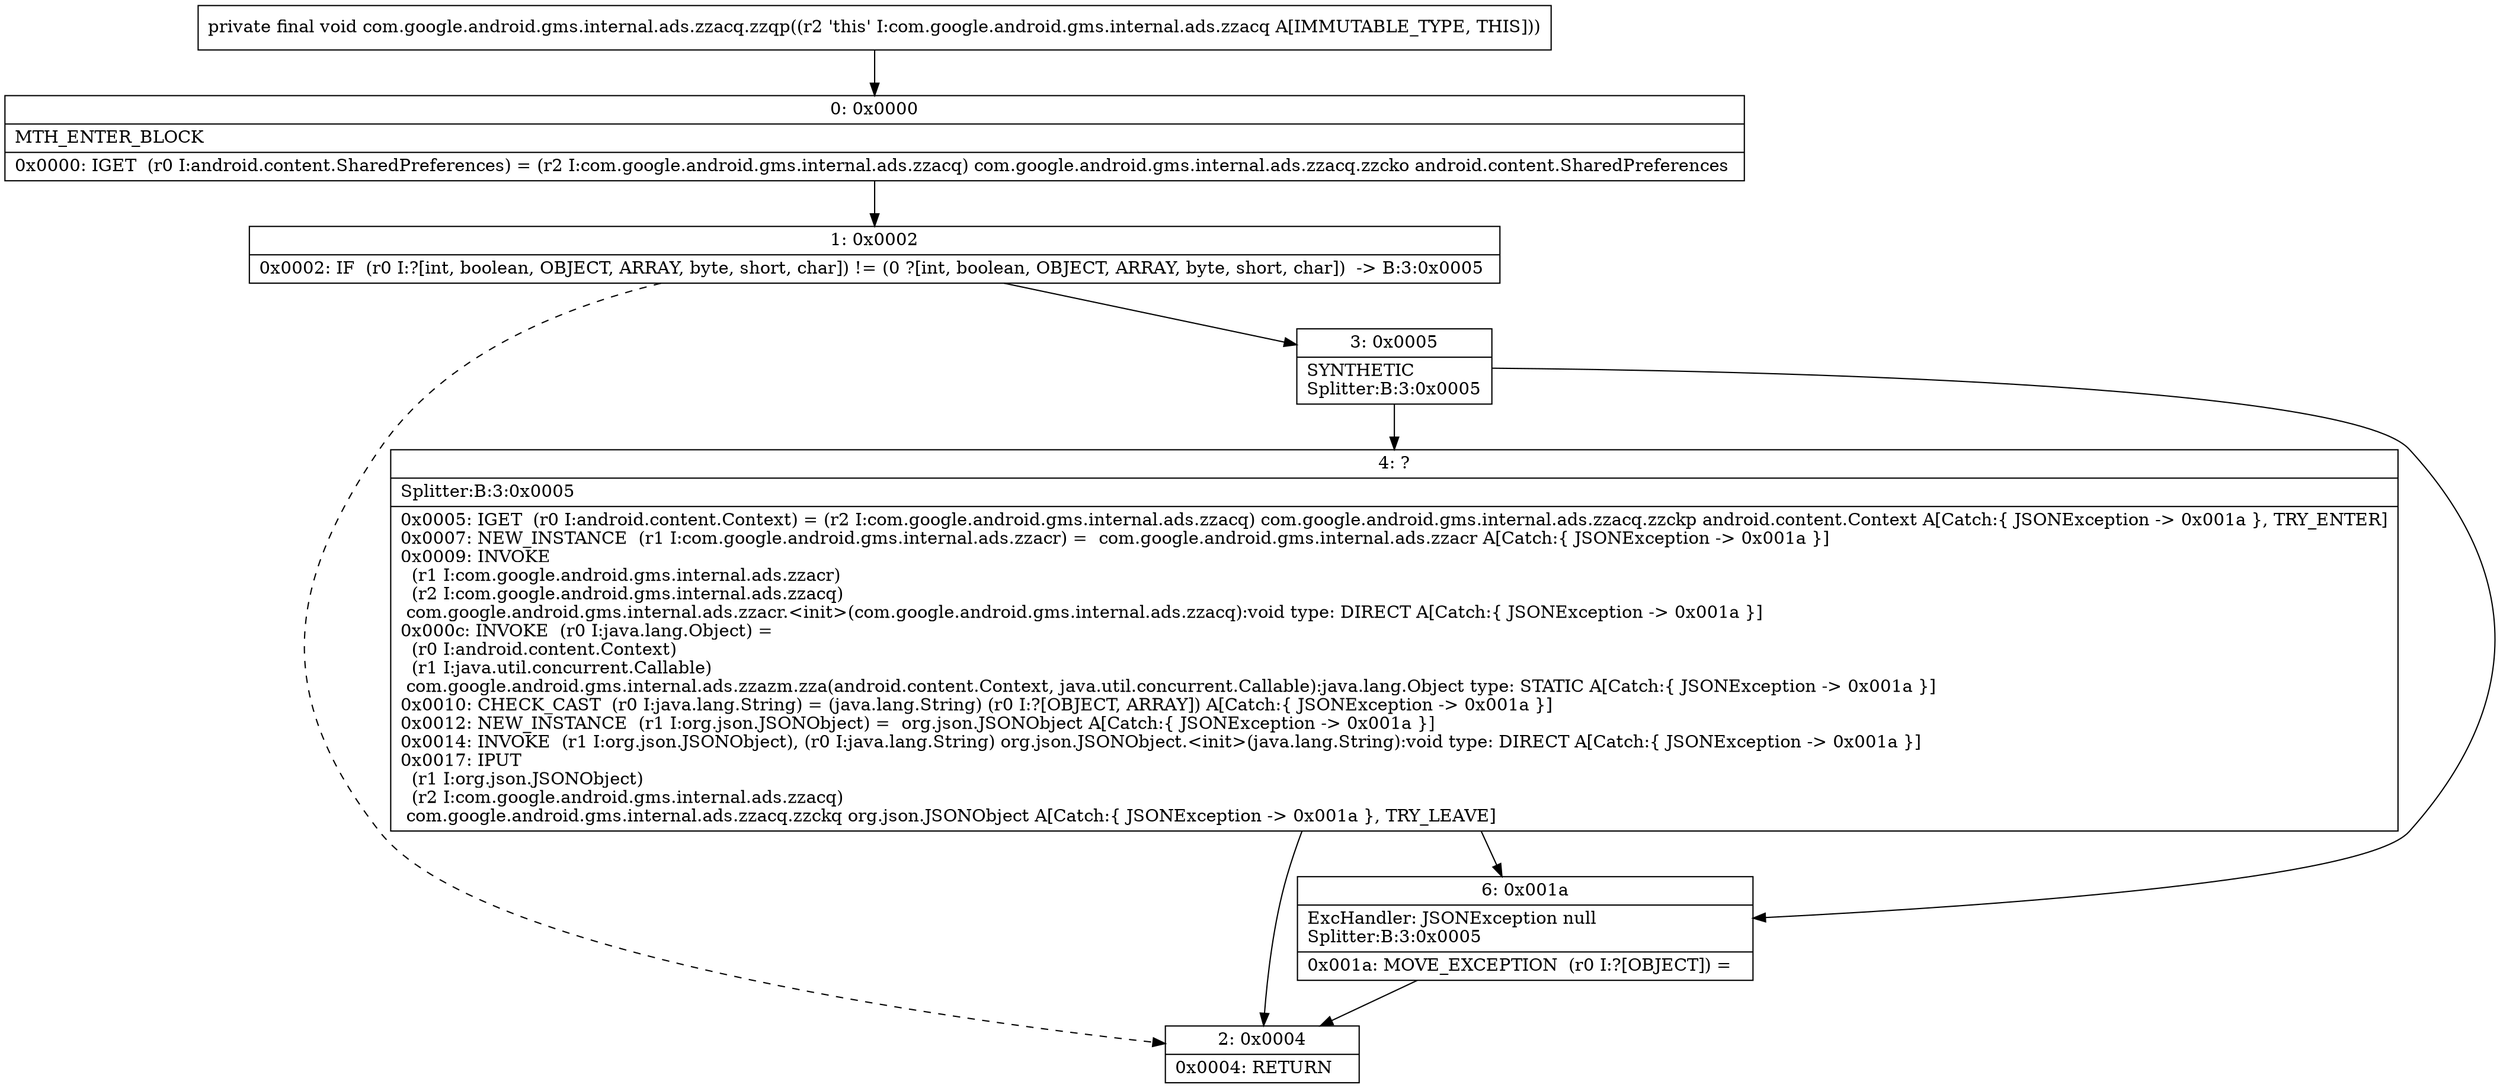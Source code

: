 digraph "CFG forcom.google.android.gms.internal.ads.zzacq.zzqp()V" {
Node_0 [shape=record,label="{0\:\ 0x0000|MTH_ENTER_BLOCK\l|0x0000: IGET  (r0 I:android.content.SharedPreferences) = (r2 I:com.google.android.gms.internal.ads.zzacq) com.google.android.gms.internal.ads.zzacq.zzcko android.content.SharedPreferences \l}"];
Node_1 [shape=record,label="{1\:\ 0x0002|0x0002: IF  (r0 I:?[int, boolean, OBJECT, ARRAY, byte, short, char]) != (0 ?[int, boolean, OBJECT, ARRAY, byte, short, char])  \-\> B:3:0x0005 \l}"];
Node_2 [shape=record,label="{2\:\ 0x0004|0x0004: RETURN   \l}"];
Node_3 [shape=record,label="{3\:\ 0x0005|SYNTHETIC\lSplitter:B:3:0x0005\l}"];
Node_4 [shape=record,label="{4\:\ ?|Splitter:B:3:0x0005\l|0x0005: IGET  (r0 I:android.content.Context) = (r2 I:com.google.android.gms.internal.ads.zzacq) com.google.android.gms.internal.ads.zzacq.zzckp android.content.Context A[Catch:\{ JSONException \-\> 0x001a \}, TRY_ENTER]\l0x0007: NEW_INSTANCE  (r1 I:com.google.android.gms.internal.ads.zzacr) =  com.google.android.gms.internal.ads.zzacr A[Catch:\{ JSONException \-\> 0x001a \}]\l0x0009: INVOKE  \l  (r1 I:com.google.android.gms.internal.ads.zzacr)\l  (r2 I:com.google.android.gms.internal.ads.zzacq)\l com.google.android.gms.internal.ads.zzacr.\<init\>(com.google.android.gms.internal.ads.zzacq):void type: DIRECT A[Catch:\{ JSONException \-\> 0x001a \}]\l0x000c: INVOKE  (r0 I:java.lang.Object) = \l  (r0 I:android.content.Context)\l  (r1 I:java.util.concurrent.Callable)\l com.google.android.gms.internal.ads.zzazm.zza(android.content.Context, java.util.concurrent.Callable):java.lang.Object type: STATIC A[Catch:\{ JSONException \-\> 0x001a \}]\l0x0010: CHECK_CAST  (r0 I:java.lang.String) = (java.lang.String) (r0 I:?[OBJECT, ARRAY]) A[Catch:\{ JSONException \-\> 0x001a \}]\l0x0012: NEW_INSTANCE  (r1 I:org.json.JSONObject) =  org.json.JSONObject A[Catch:\{ JSONException \-\> 0x001a \}]\l0x0014: INVOKE  (r1 I:org.json.JSONObject), (r0 I:java.lang.String) org.json.JSONObject.\<init\>(java.lang.String):void type: DIRECT A[Catch:\{ JSONException \-\> 0x001a \}]\l0x0017: IPUT  \l  (r1 I:org.json.JSONObject)\l  (r2 I:com.google.android.gms.internal.ads.zzacq)\l com.google.android.gms.internal.ads.zzacq.zzckq org.json.JSONObject A[Catch:\{ JSONException \-\> 0x001a \}, TRY_LEAVE]\l}"];
Node_6 [shape=record,label="{6\:\ 0x001a|ExcHandler: JSONException null\lSplitter:B:3:0x0005\l|0x001a: MOVE_EXCEPTION  (r0 I:?[OBJECT]) =  \l}"];
MethodNode[shape=record,label="{private final void com.google.android.gms.internal.ads.zzacq.zzqp((r2 'this' I:com.google.android.gms.internal.ads.zzacq A[IMMUTABLE_TYPE, THIS])) }"];
MethodNode -> Node_0;
Node_0 -> Node_1;
Node_1 -> Node_2[style=dashed];
Node_1 -> Node_3;
Node_3 -> Node_4;
Node_3 -> Node_6;
Node_4 -> Node_6;
Node_4 -> Node_2;
Node_6 -> Node_2;
}

